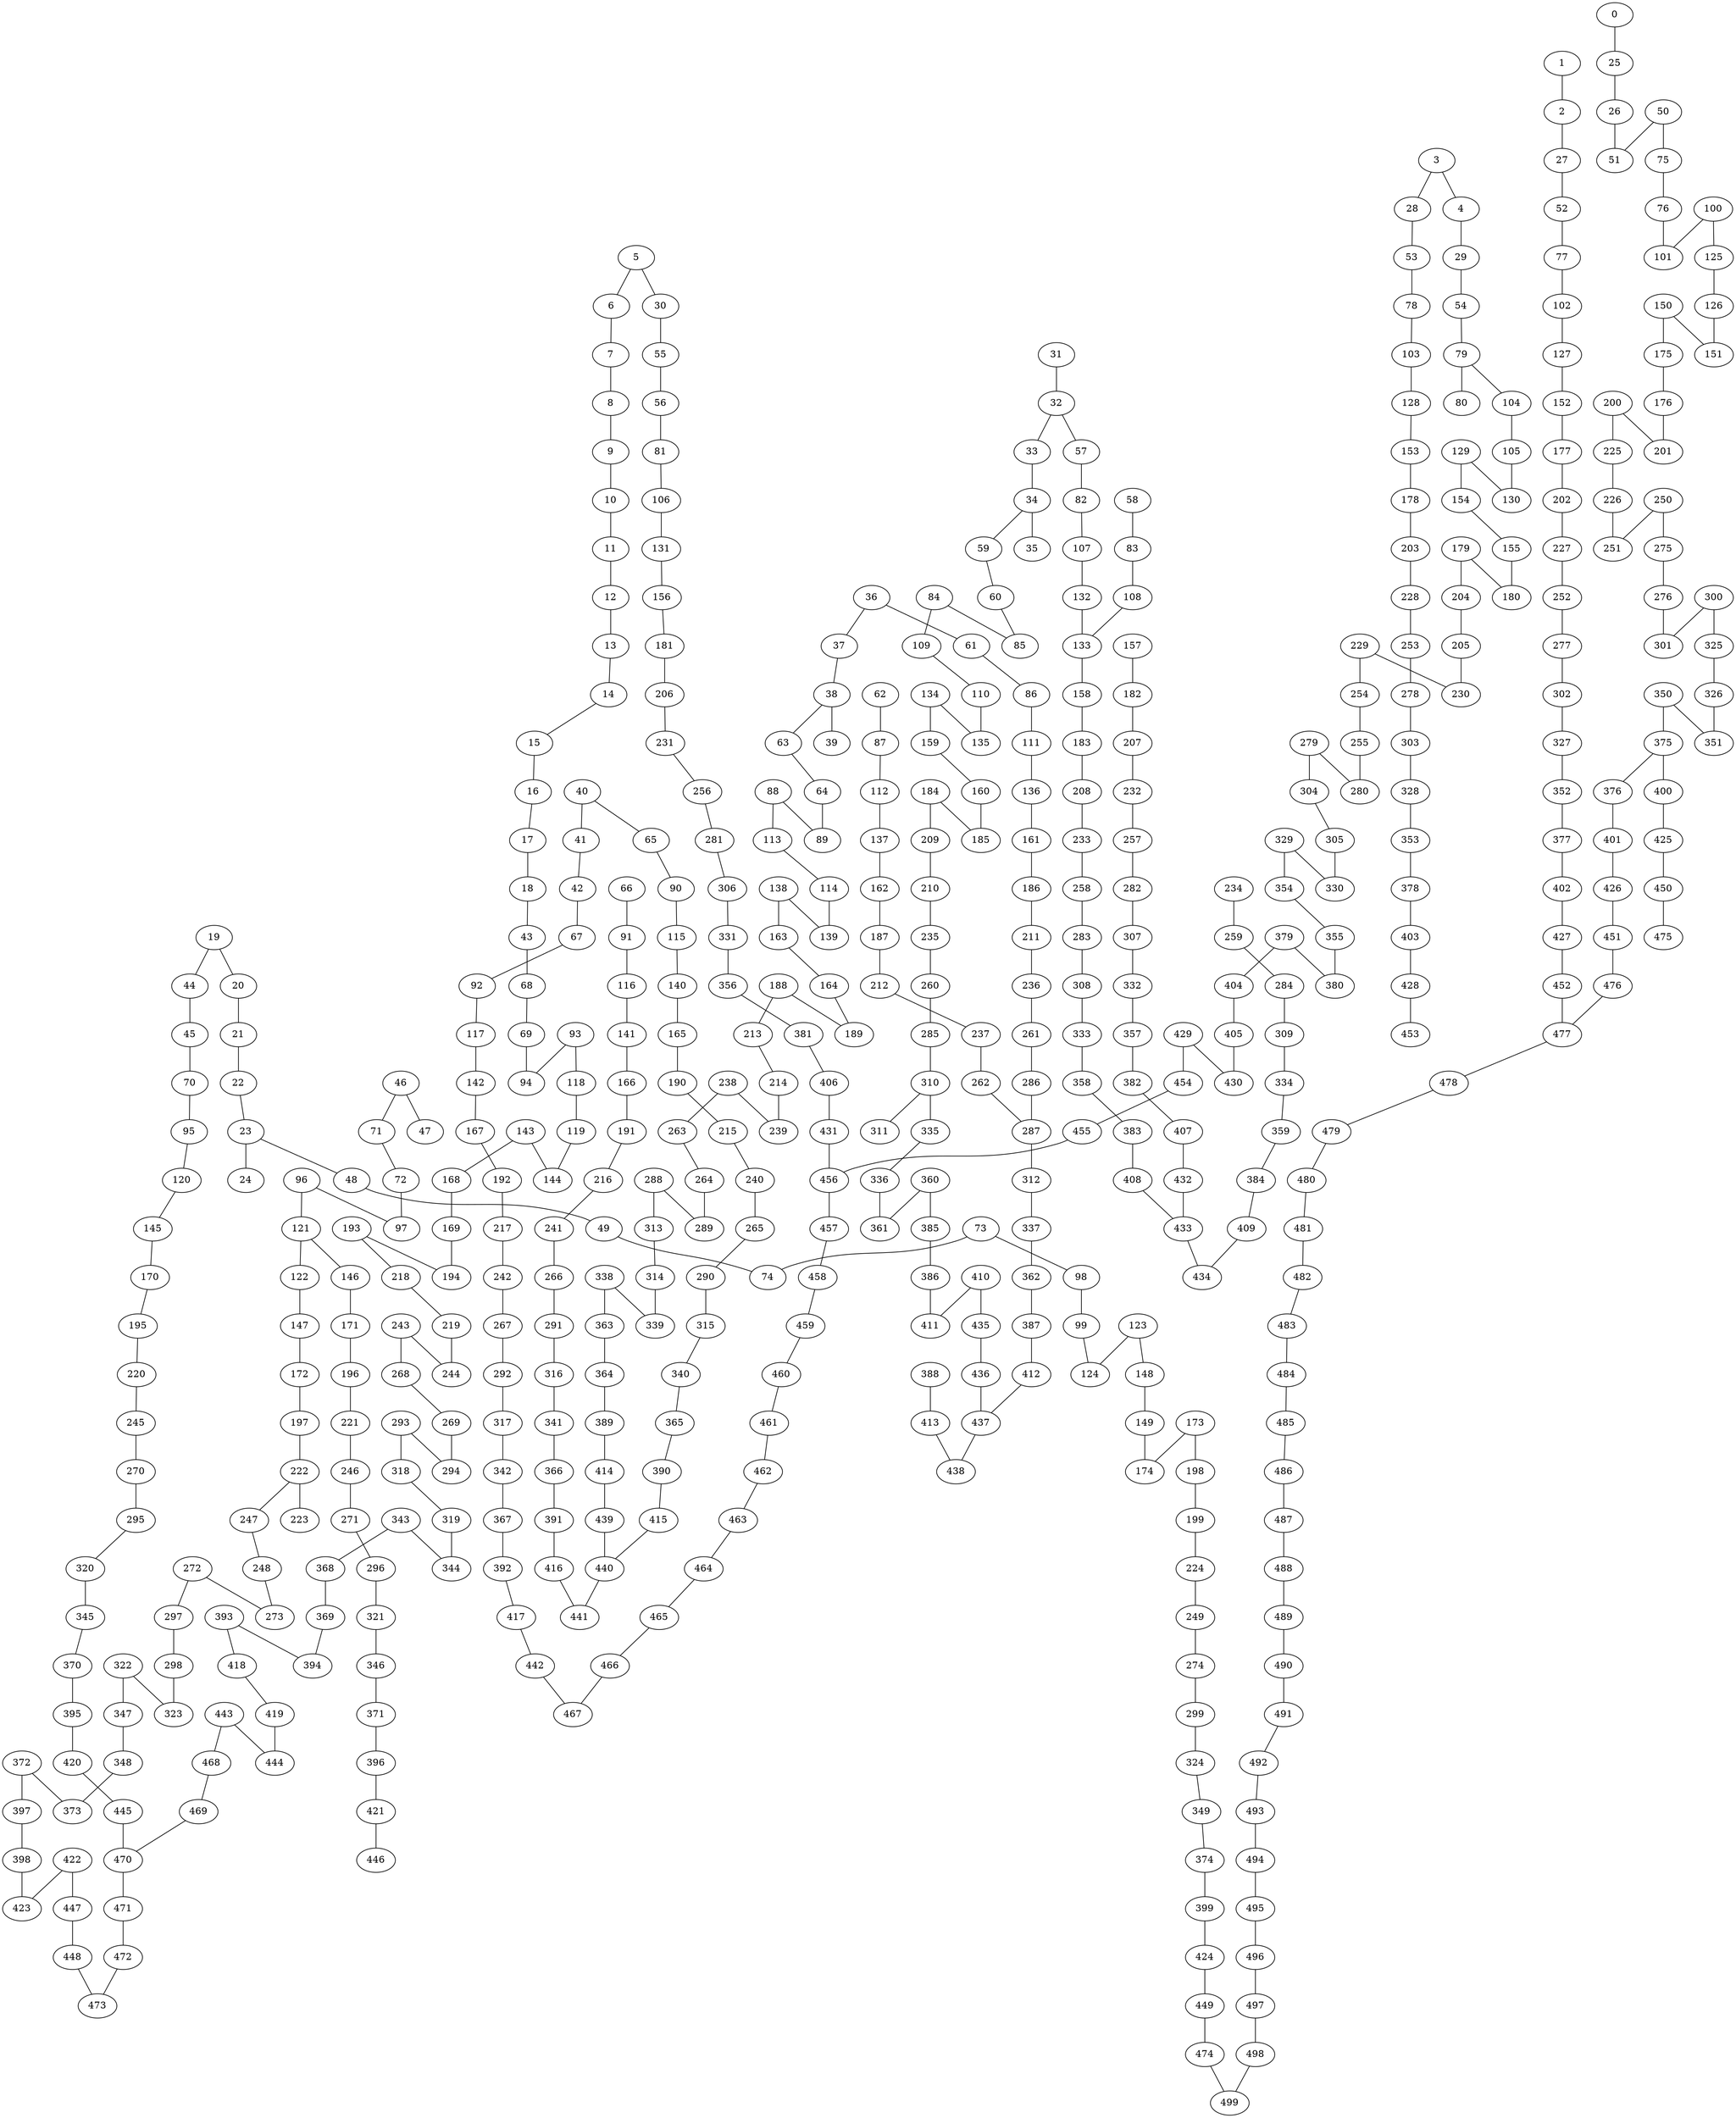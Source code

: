 graph{
   19 -- 44;
   83 -- 108;
   378 -- 403;
   295 -- 320;
   58 -- 83;
   403 -- 428;
   372 -- 397;
   31 -- 32;
   428 -- 453;
   262 -- 287;
   23 -- 24;
   19 -- 20;
   73 -- 74;
   237 -- 262;
   212 -- 237;
   20 -- 21;
   320 -- 345;
   187 -- 212;
   73 -- 98;
   162 -- 187;
   70 -- 95;
   137 -- 162;
   21 -- 22;
   98 -- 99;
   112 -- 137;
   87 -- 112;
   22 -- 23;
   345 -- 370;
   62 -- 87;
   99 -- 124;
   44 -- 45;
   372 -- 373;
   455 -- 456;
   454 -- 455;
   23 -- 48;
   123 -- 124;
   429 -- 454;
   429 -- 430;
   48 -- 49;
   370 -- 395;
   405 -- 430;
   123 -- 148;
   272 -- 297;
   404 -- 405;
   379 -- 404;
   49 -- 74;
   45 -- 70;
   148 -- 149;
   447 -- 448;
   379 -- 380;
   348 -- 373;
   355 -- 380;
   242 -- 267;
   163 -- 164;
   217 -- 242;
   138 -- 163;
   427 -- 452;
   177 -- 202;
   192 -- 217;
   138 -- 139;
   402 -- 427;
   167 -- 192;
   114 -- 139;
   377 -- 402;
   142 -- 167;
   113 -- 114;
   152 -- 177;
   95 -- 120;
   117 -- 142;
   88 -- 113;
   92 -- 117;
   88 -- 89;
   127 -- 152;
   352 -- 377;
   67 -- 92;
   64 -- 89;
   102 -- 127;
   42 -- 67;
   63 -- 64;
   41 -- 42;
   38 -- 63;
   327 -- 352;
   77 -- 102;
   40 -- 41;
   38 -- 39;
   302 -- 327;
   40 -- 65;
   37 -- 38;
   65 -- 90;
   36 -- 37;
   52 -- 77;
   90 -- 115;
   36 -- 61;
   277 -- 302;
   27 -- 52;
   115 -- 140;
   61 -- 86;
   2 -- 27;
   140 -- 165;
   86 -- 111;
   252 -- 277;
   165 -- 190;
   111 -- 136;
   227 -- 252;
   190 -- 215;
   136 -- 161;
   1 -- 2;
   215 -- 240;
   161 -- 186;
   240 -- 265;
   186 -- 211;
   202 -- 227;
   265 -- 290;
   211 -- 236;
   481 -- 482;
   34 -- 35;
   489 -- 490;
   33 -- 34;
   32 -- 33;
   480 -- 481;
   488 -- 489;
   32 -- 57;
   347 -- 348;
   57 -- 82;
   479 -- 480;
   82 -- 107;
   487 -- 488;
   107 -- 132;
   132 -- 133;
   478 -- 479;
   486 -- 487;
   133 -- 158;
   158 -- 183;
   477 -- 478;
   183 -- 208;
   485 -- 486;
   208 -- 233;
   233 -- 258;
   0 -- 25;
   484 -- 485;
   258 -- 283;
   283 -- 308;
   25 -- 26;
   308 -- 333;
   483 -- 484;
   333 -- 358;
   358 -- 383;
   26 -- 51;
   482 -- 483;
   472 -- 473;
   322 -- 347;
   383 -- 408;
   408 -- 433;
   50 -- 51;
   433 -- 434;
   443 -- 444;
   8 -- 9;
   354 -- 355;
   195 -- 220;
   419 -- 444;
   7 -- 8;
   329 -- 354;
   272 -- 273;
   418 -- 419;
   6 -- 7;
   329 -- 330;
   198 -- 199;
   448 -- 473;
   393 -- 418;
   5 -- 6;
   305 -- 330;
   393 -- 394;
   5 -- 30;
   304 -- 305;
   369 -- 394;
   30 -- 55;
   279 -- 304;
   490 -- 491;
   349 -- 374;
   368 -- 369;
   55 -- 56;
   279 -- 280;
   199 -- 224;
   220 -- 245;
   343 -- 368;
   56 -- 81;
   255 -- 280;
   343 -- 344;
   81 -- 106;
   254 -- 255;
   224 -- 249;
   319 -- 344;
   106 -- 131;
   229 -- 254;
   374 -- 399;
   318 -- 319;
   131 -- 156;
   229 -- 230;
   249 -- 274;
   248 -- 273;
   293 -- 318;
   156 -- 181;
   205 -- 230;
   399 -- 424;
   245 -- 270;
   247 -- 248;
   293 -- 294;
   181 -- 206;
   204 -- 205;
   274 -- 299;
   222 -- 247;
   269 -- 294;
   206 -- 231;
   179 -- 204;
   222 -- 223;
   268 -- 269;
   231 -- 256;
   179 -- 180;
   424 -- 449;
   197 -- 222;
   243 -- 268;
   256 -- 281;
   155 -- 180;
   299 -- 324;
   172 -- 197;
   243 -- 244;
   281 -- 306;
   154 -- 155;
   270 -- 295;
   147 -- 172;
   219 -- 244;
   306 -- 331;
   129 -- 154;
   324 -- 349;
   122 -- 147;
   218 -- 219;
   331 -- 356;
   129 -- 130;
   449 -- 474;
   121 -- 122;
   193 -- 218;
   356 -- 381;
   474 -- 499;
   105 -- 130;
   381 -- 406;
   96 -- 121;
   193 -- 194;
   104 -- 105;
   75 -- 76;
   290 -- 315;
   315 -- 340;
   50 -- 75;
   340 -- 365;
   76 -- 101;
   365 -- 390;
   390 -- 415;
   415 -- 440;
   440 -- 441;
   416 -- 441;
   391 -- 416;
   366 -- 391;
   341 -- 366;
   149 -- 174;
   316 -- 341;
   291 -- 316;
   173 -- 174;
   266 -- 291;
   241 -- 266;
   216 -- 241;
   191 -- 216;
   166 -- 191;
   141 -- 166;
   116 -- 141;
   173 -- 198;
   91 -- 116;
   250 -- 251;
   395 -- 420;
   236 -- 261;
   409 -- 434;
   261 -- 286;
   384 -- 409;
   425 -- 450;
   322 -- 323;
   286 -- 287;
   359 -- 384;
   422 -- 447;
   287 -- 312;
   334 -- 359;
   400 -- 425;
   312 -- 337;
   309 -- 334;
   275 -- 276;
   276 -- 301;
   492 -- 493;
   337 -- 362;
   284 -- 309;
   494 -- 495;
   471 -- 472;
   362 -- 387;
   259 -- 284;
   375 -- 400;
   387 -- 412;
   234 -- 259;
   300 -- 301;
   375 -- 376;
   250 -- 275;
   422 -- 423;
   412 -- 437;
   432 -- 433;
   437 -- 438;
   407 -- 432;
   300 -- 325;
   413 -- 438;
   382 -- 407;
   376 -- 401;
   298 -- 323;
   388 -- 413;
   357 -- 382;
   401 -- 426;
   436 -- 437;
   332 -- 357;
   325 -- 326;
   398 -- 423;
   435 -- 436;
   307 -- 332;
   326 -- 351;
   426 -- 451;
   410 -- 435;
   282 -- 307;
   350 -- 351;
   470 -- 471;
   410 -- 411;
   257 -- 282;
   491 -- 492;
   297 -- 298;
   386 -- 411;
   232 -- 257;
   451 -- 476;
   493 -- 494;
   385 -- 386;
   207 -- 232;
   350 -- 375;
   397 -- 398;
   360 -- 385;
   182 -- 207;
   476 -- 477;
   360 -- 361;
   157 -- 182;
   452 -- 477;
   420 -- 445;
   336 -- 361;
   108 -- 133;
   450 -- 475;
   169 -- 194;
   406 -- 431;
   66 -- 91;
   79 -- 104;
   175 -- 176;
   168 -- 169;
   431 -- 456;
   439 -- 440;
   79 -- 80;
   100 -- 101;
   143 -- 168;
   456 -- 457;
   414 -- 439;
   54 -- 79;
   143 -- 144;
   457 -- 458;
   389 -- 414;
   29 -- 54;
   100 -- 125;
   119 -- 144;
   458 -- 459;
   364 -- 389;
   4 -- 29;
   125 -- 126;
   118 -- 119;
   459 -- 460;
   363 -- 364;
   3 -- 4;
   93 -- 118;
   460 -- 461;
   338 -- 363;
   3 -- 28;
   93 -- 94;
   461 -- 462;
   338 -- 339;
   126 -- 151;
   28 -- 53;
   69 -- 94;
   462 -- 463;
   314 -- 339;
   200 -- 225;
   53 -- 78;
   150 -- 151;
   68 -- 69;
   463 -- 464;
   313 -- 314;
   78 -- 103;
   176 -- 201;
   43 -- 68;
   464 -- 465;
   288 -- 313;
   103 -- 128;
   150 -- 175;
   18 -- 43;
   465 -- 466;
   288 -- 289;
   128 -- 153;
   17 -- 18;
   466 -- 467;
   264 -- 289;
   153 -- 178;
   225 -- 226;
   16 -- 17;
   442 -- 467;
   263 -- 264;
   178 -- 203;
   15 -- 16;
   417 -- 442;
   238 -- 263;
   226 -- 251;
   203 -- 228;
   14 -- 15;
   392 -- 417;
   238 -- 239;
   228 -- 253;
   200 -- 201;
   13 -- 14;
   367 -- 392;
   214 -- 239;
   253 -- 278;
   12 -- 13;
   342 -- 367;
   213 -- 214;
   278 -- 303;
   11 -- 12;
   317 -- 342;
   188 -- 213;
   303 -- 328;
   10 -- 11;
   292 -- 317;
   188 -- 189;
   328 -- 353;
   9 -- 10;
   267 -- 292;
   164 -- 189;
   353 -- 378;
   96 -- 97;
   335 -- 336;
   72 -- 97;
   310 -- 335;
   71 -- 72;
   310 -- 311;
   34 -- 59;
   445 -- 470;
   46 -- 71;
   285 -- 310;
   46 -- 47;
   260 -- 285;
   121 -- 146;
   235 -- 260;
   146 -- 171;
   210 -- 235;
   120 -- 145;
   171 -- 196;
   209 -- 210;
   196 -- 221;
   184 -- 209;
   221 -- 246;
   184 -- 185;
   246 -- 271;
   160 -- 185;
   497 -- 498;
   271 -- 296;
   159 -- 160;
   145 -- 170;
   296 -- 321;
   134 -- 159;
   321 -- 346;
   134 -- 135;
   346 -- 371;
   110 -- 135;
   496 -- 497;
   371 -- 396;
   109 -- 110;
   498 -- 499;
   396 -- 421;
   84 -- 109;
   170 -- 195;
   421 -- 446;
   84 -- 85;
   469 -- 470;
   60 -- 85;
   468 -- 469;
   59 -- 60;
   495 -- 496;
   443 -- 468;
}